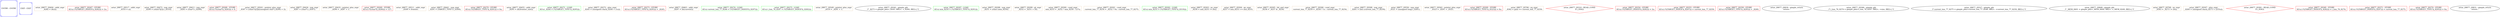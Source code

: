 digraph G {
0[color=blue,shape=Msquare,label="ENTRY - ENTRY"];
1[color=blue,shape=Msquare,label="EXIT - EXIT"];
2[color=burlywood,shape=box,label="astar_28877_29404 - addr_expr\n_8282 = (&(i));\n"];
3[color=red,shape=box,label="astar_28877_29267 - STORE\nif(1u) (*((TARGET_INDEX*)(_8282))) = 2u;\n"];
4[color=burlywood,shape=box,label="astar_28877_29517 - addr_expr\n_8310 = a2;\n"];
5[color=burlywood,shape=box,label="astar_28877_29473 - nop_expr\n_8299 = (char(*)[2]) (_8310);\n"];
6[color=burlywood,shape=box,label="astar_28877_29411 - nop_expr\n_8283 = (char*) (_8299);\n"];
7[color=red,shape=box,label="astar_28877_29268 - STORE\nif(1u) (*((char*)(_8283))) = 0;\n"];
8[color=burlywood,shape=box,label="astar_28877_29501 - pointer_plus_expr\n_8307 = (char(*)[2])(((unsigned char*)_8299) + 2);\n"];
9[color=burlywood,shape=box,label="astar_28877_29426 - nop_expr\n_8287 = (char*) (_8307);\n"];
10[color=burlywood,shape=box,label="astar_28877_29435 - pointer_plus_expr\n_8290 = _8287 + 1;\n"];
11[color=red,shape=box,label="astar_28877_29269 - STORE\nif(1u) (*((char*)(_8290))) = 127;\n"];
12[color=burlywood,shape=box,label="astar_28877_29511 - addr_expr\n_8309 = frontier;\n"];
13[color=burlywood,shape=box,label="astar_28877_29441 - nop_expr\n_8291 = (TARGET_TYPE*) (_8309);\n"];
14[color=red,shape=box,label="astar_28877_29270 - STORE\nif(1u) (*((TARGET_TYPE*)(_8291))) = 0u;\n"];
15[color=burlywood,shape=box,label="astar_28877_29455 - addr_expr\n_8295 = (&(frontier_size));\n"];
16[color=green,shape=box,label="astar_28877_29271 - LOAD\nif(1u) _8244 = (*((TARGET_TYPE*)(_8295)));\n"];
17[color=burlywood,shape=box,label="astar_28877_29272 - plus_expr\n_8245 = (unsigned char)(_8244 + (1u));\n"];
18[color=red,shape=box,label="astar_28877_29273 - STORE\nif(1u) (*((TARGET_TYPE*)(_8295))) = _8245;\n"];
19[color=burlywood,shape=box,label="astar_28877_29463 - addr_expr\n_8297 = (&(current));\n"];
20[color=green,shape=box,label="astar_28877_29274 - LOAD\nif(1u) current_lsm_77_8246 = (*((TARGET_INDEX*)(_8297)));\n"];
21[color=green,shape=box,label="astar_28877_29275 - LOAD\nif(1u) i_lsm_76_8247 = (*((TARGET_INDEX*)(_8282)));\n"];
22[color=burlywood,shape=box,label="astar_28877_29549 - pointer_plus_expr\n_8319 = _8291 + 1;\n"];
23[label="astar_28877_29342 - gimple_phi\n/* _8273 = gimple_phi(<_8245, BB2>, <_8260, BB3>) */\n"];
24[color=green,shape=box,label="astar_28877_29297 - LOAD\nif(1u) min_8250 = (*((TARGET_TYPE*)(_8291)));\n"];
25[color=burlywood,shape=box,label="astar_28877_29298 - nop_expr\n_8251 = (char) (min_8250);\n"];
26[color=burlywood,shape=box,label="astar_28877_29299 - gt_expr\n_8252 = _8251 > (0);\n"];
27[color=burlywood,shape=box,label="astar_28877_29300 - cond_expr\nmin_8253 = _8252 ? min_8250 : 127u;\n"];
28[color=burlywood,shape=box,label="astar_28877_29301 - cond_expr\ncurrent_lsm_77_8254 = _8252 ? 0u : current_lsm_77_8275;\n"];
29[color=green,shape=box,label="astar_28877_29302 - LOAD\nif(1u) min_8255 = (*((TARGET_TYPE*)(_8319)));\n"];
30[color=burlywood,shape=box,label="astar_28877_29303 - ne_expr\n_8256 = min_8255 != (0u);\n"];
31[color=burlywood,shape=box,label="astar_28877_29304 - ge_expr\n_8257 = min_8253 >= min_8255;\n"];
32[color=burlywood,shape=box,label="astar_28877_29305 - bit_and_expr\n_8258 = _8257 & _8256;\n"];
33[color=burlywood,shape=box,label="astar_28877_29306 - cond_expr\ncurrent_lsm_77_8259 = _8258 ? 1u : current_lsm_77_8254;\n"];
34[color=burlywood,shape=box,label="astar_28877_29308 - nop_expr\n_8261 = (int) (current_lsm_77_8259);\n"];
35[color=burlywood,shape=box,label="astar_28877_29556 - nop_expr\n_8321 = (unsigned long) (_8261);\n"];
36[color=burlywood,shape=box,label="astar_28877_29562 - pointer_plus_expr\n_8323 = _8291 + _8321;\n"];
37[color=red,shape=box,label="astar_28877_29309 - STORE\nif(1u) (*((TARGET_TYPE*)(_8323))) = 0u;\n"];
38[color=burlywood,shape=box,label="astar_28877_29706 - eq_expr\n_8362 = goal == current_lsm_77_8259;\n"];
39[color=red,shape=diamond,label="astar_28877_29310 - READ_COND\nif (_8362)\n"];
40[color=red,shape=box,label="astar_28877_29354 - STORE\nif(1u) (*((TARGET_INDEX*)(_8282))) = 2u;\n"];
41[color=red,shape=box,label="astar_28877_29355 - STORE\nif(1u) (*((TARGET_INDEX*)(_8297))) = current_lsm_77_8259;\n"];
42[color=red,shape=box,label="astar_28877_29358 - STORE\nif(1u) (*((TARGET_TYPE*)(_8295))) = _8260;\n"];
43[label="astar_28877_29830 - gimple_return\nreturn ;\n"];
44[label="astar_28877_29366 - gimple_phi\n/* i_lsm_76_8274 = gimple_phi(<i_lsm_76_8247, BB2>, <size, BB3>) */\n"];
45[label="astar_28877_29327 - gimple_phi\n/* current_lsm_77_8275 = gimple_phi(<current_lsm_77_8246, BB2>, <current_lsm_77_8259, BB3>) */\n"];
46[label="astar_28877_29848 - gimple_phi\n/* _MEM_8401 = gimple_phi(<_MEM_8400, BB2>, <_MEM_8249, BB3>) */\n"];
47[color=burlywood,shape=box,label="astar_28877_29708 - ne_expr\n_8363 = _8273 != (0u);\n"];
48[color=burlywood,shape=box,label="astar_28877_29307 - plus_expr\n_8260 = (unsigned char)(_8273 + (255u));\n"];
49[color=red,shape=diamond,label="astar_28877_29381 - READ_COND\nif (_8363)\n"];
50[color=red,shape=box,label="astar_28877_29349 - STORE\nif(1u) (*((TARGET_INDEX*)(_8282))) = i_lsm_76_8274;\n"];
51[color=red,shape=box,label="astar_28877_29371 - STORE\nif(1u) (*((TARGET_INDEX*)(_8297))) = current_lsm_77_8275;\n"];
52[color=red,shape=box,label="astar_28877_29374 - STORE\nif(1u) (*((TARGET_TYPE*)(_8295))) = 0u;\n"];
53[label="astar_28877_29831 - gimple_return\nreturn ;\n"];
}
